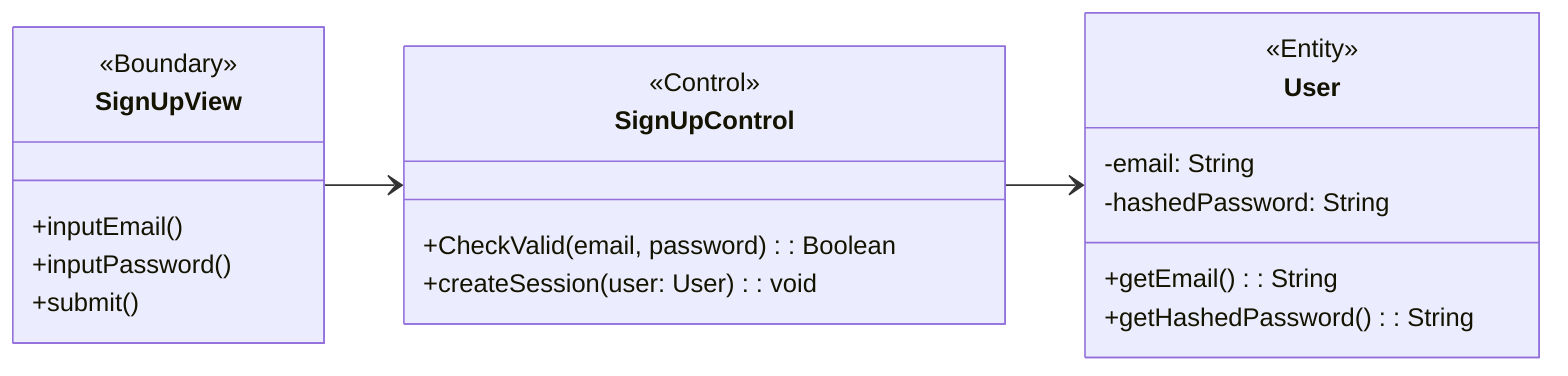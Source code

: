 classDiagram
    class SignUpView {
        <<Boundary>>
        +inputEmail()
        +inputPassword()
        +submit()
    }

    class SignUpControl {
        <<Control>>
        +CheckValid(email, password): Boolean
        +createSession(user: User): void
    }

    class User {
        <<Entity>>
        -email: String
        -hashedPassword: String
        +getEmail(): String
        +getHashedPassword(): String
    }

    SignUpView --> SignUpControl 
    SignUpControl --> User 

direction LR